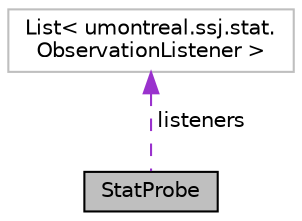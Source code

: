 digraph "StatProbe"
{
 // INTERACTIVE_SVG=YES
  bgcolor="transparent";
  edge [fontname="Helvetica",fontsize="10",labelfontname="Helvetica",labelfontsize="10"];
  node [fontname="Helvetica",fontsize="10",shape=record];
  Node9 [label="StatProbe",height=0.2,width=0.4,color="black", fillcolor="grey75", style="filled", fontcolor="black"];
  Node10 -> Node9 [dir="back",color="darkorchid3",fontsize="10",style="dashed",label=" listeners" ,fontname="Helvetica"];
  Node10 [label="List\< umontreal.ssj.stat.\lObservationListener \>",height=0.2,width=0.4,color="grey75"];
}
